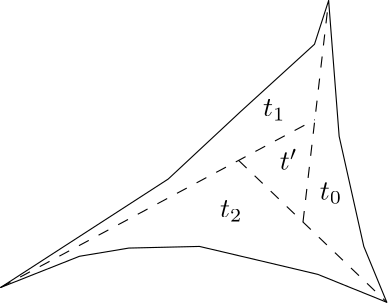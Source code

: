 <?xml version="1.0"?>
<!DOCTYPE ipe SYSTEM "ipe.dtd">
<ipe version="70000" creator="ipe6upgrade">
<info created="D:20081119094400" modified="D:20081119095252"/>
<ipestyle name="ipe6">
<color name="red" value="1 0 0"/>
<color name="green" value="0 1 0"/>
<color name="blue" value="0 0 1"/>
<color name="yellow" value="1 1 0"/>
<color name="gray1" value="0.125"/>
<color name="gray2" value="0.25"/>
<color name="gray3" value="0.375"/>
<color name="gray4" value="0.5"/>
<color name="gray5" value="0.625"/>
<color name="gray6" value="0.75"/>
<color name="gray7" value="0.875"/>
<dashstyle name="dashed" value="[4] 0"/>
<dashstyle name="dotted" value="[1 3] 0"/>
<dashstyle name="dash dotted" value="[4 2 1 2] 0"/>
<dashstyle name="dash dot dotted" value="[4 2 1 2 1 2] 0"/>
<pen name="heavier" value="0.8"/>
<pen name="fat" value="1.2"/>
<pen name="ultrafat" value="2"/>
<textsize name="large" value="\large"/>
<textsize name="Large" value="\Large"/>
<textsize name="LARGE" value="\LARGE"/>
<textsize name="huge" value="\huge"/>
<textsize name="Huge" value="\Huge"/>
<textsize name="small" value="\small"/>
<textsize name="footnote" value="\footnotesize"/>
<textsize name="tiny" value="\tiny"/>
<symbolsize name="small" value="2"/>
<symbolsize name="tiny" value="1.1"/>
<symbolsize name="large" value="5"/>
<arrowsize name="small" value="5"/>
<arrowsize name="tiny" value="3"/>
<arrowsize name="large" value="10"/>
<symbol name="mark/circle(sx)" transformations="translations">
<path fill="sym-stroke">
0.6 0 0 0.6 0 0 e 0.4 0 0 0.4 0 0 e
</path></symbol>
<symbol name="mark/disk(sx)" transformations="translations">
<path fill="sym-stroke">
0.6 0 0 0.6 0 0 e
</path></symbol>
<symbol name="mark/fdisk(sfx)" transformations="translations">
<group><path fill="sym-stroke" fillrule="eofill">
0.6 0 0 0.6 0 0 e 0.4 0 0 0.4 0 0 e
</path><path fill="sym-fill">
0.4 0 0 0.4 0 0 e
</path></group></symbol>
<symbol name="mark/box(sx)" transformations="translations">
<path fill="sym-stroke" fillrule="eofill">
-0.6 -0.6 m 0.6 -0.6 l 0.6 0.6 l -0.6 0.6 l h -0.4 -0.4 m 0.4 -0.4 l 0.4 0.4 l -0.4 0.4 l h</path></symbol>
<symbol name="mark/square(sx)" transformations="translations">
<path fill="sym-stroke">
-0.6 -0.6 m 0.6 -0.6 l 0.6 0.6 l -0.6 0.6 l h</path></symbol>
<symbol name="mark/fsquare(sfx)" transformations="translations">
<group><path fill="sym-stroke" fillrule="eofill">
-0.6 -0.6 m 0.6 -0.6 l 0.6 0.6 l -0.6 0.6 l h-0.4 -0.4 m 0.4 -0.4 l 0.4 0.4 l -0.4 0.4 l h</path><path fill="sym-fill">
-0.4 -0.4 m 0.4 -0.4 l 0.4 0.4 l -0.4 0.4 l h</path></group></symbol>
<symbol name="mark/cross(sx)" transformations="translations">
<group><path fill="sym-stroke">
-0.43 -0.57 m 0.57 0.43 l 0.43 0.57 l -0.57 -0.43 l h</path><path fill="sym-stroke">
-0.43 0.57 m 0.57 -0.43 l 0.43 -0.57 l -0.57 0.43 l h</path>
</group></symbol>
<textstyle name="center" begin="\begin{center}"
end="\end{center}"/>
<textstyle name="itemize" begin="\begin{itemize}"
end="\end{itemize}"/>
<textstyle name="item" begin="\begin{itemize}\item{}"
end="\end{itemize}"/>
</ipestyle>
<page>
<layer name="alpha"/>
<view layers="alpha" active="alpha"/>
<path layer="alpha" stroke="black" dash="dashed" pen="normal">
172.319 132.031 m
225.68 80.9438 l
</path>
<path stroke="black" dash="dashed" pen="normal">
195.504 109.834 m
204.732 189.575 l
</path>
<path stroke="black" dash="dashed" pen="normal">
86.6272 86.2692 m
199.77 146.691 l
</path>
<text stroke="black" matrix="1 0 0 1 63.6095 -205.348" pos="123.5 334" type="label" transformations="translations" valign="baseline" size="normal">$t&apos;$</text>
<text stroke="black" matrix="1 0 0 1 58.2613 -92.8539" pos="122.836 240.775" type="label" transformations="translations" valign="baseline" size="normal">$t_1$</text>
<text stroke="black" matrix="1 0 0 1 78.7438 -122.895" pos="122.836 240.775" type="label" transformations="translations" valign="baseline" size="normal">$t_0$</text>
<text stroke="black" matrix="1 0 0 1 42.7857 -129.267" pos="122.836 240.775" type="label" transformations="translations" valign="baseline" size="normal">$t_2$</text>
<path stroke="black" pen="normal">
86.6272 86.2692 m
146.982 125.322 l
173.018 149.583 l
199.645 173.843 l
204.732 189.575 l
208.521 140.707 l
217.396 101.062 l
225.68 80.9438 l
200.828 91.003 l
178.343 96.3284 l
158.225 101.062 l
132.781 100.47 l
115.03 97.5118 l
h
</path>
</page>
</ipe>
